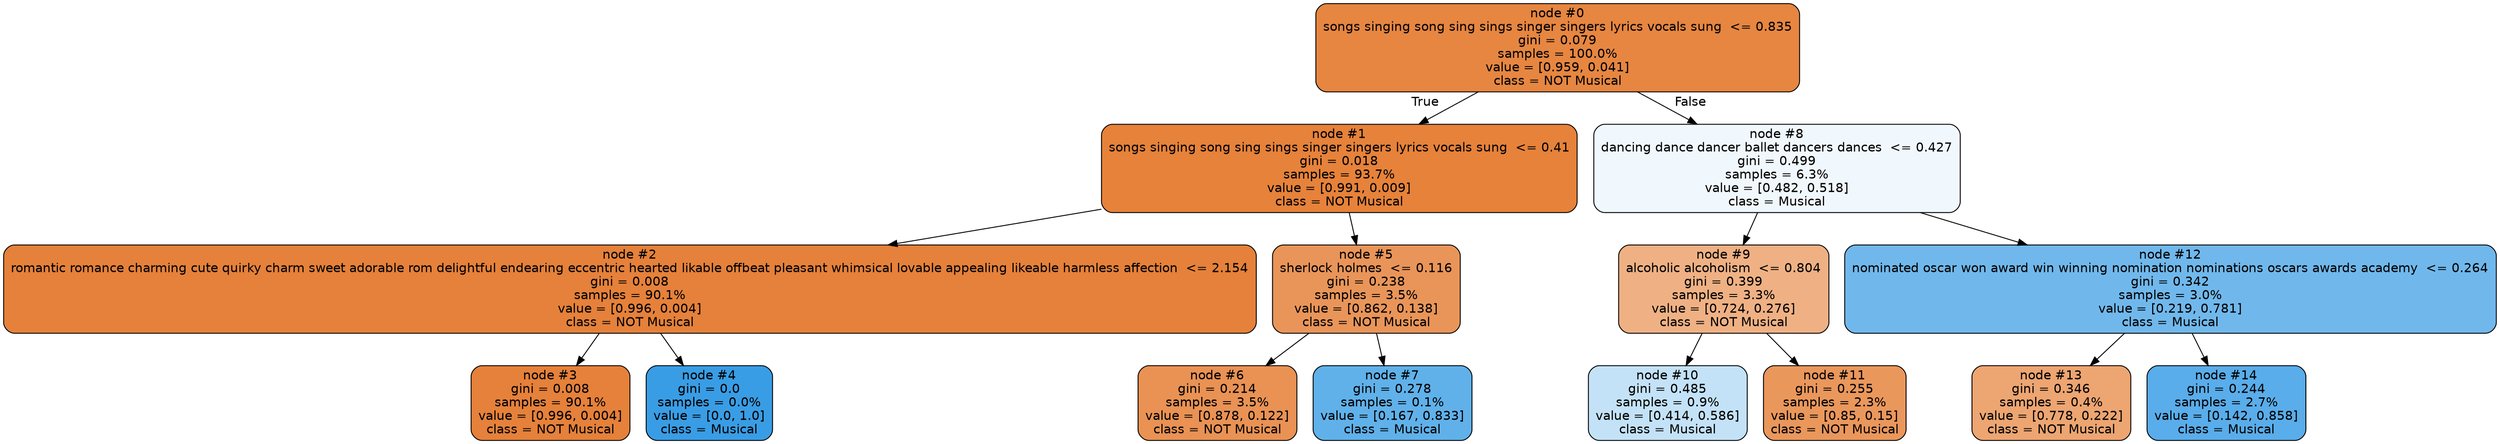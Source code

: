 digraph Tree {
node [shape=box, style="filled, rounded", color="black", fontname=helvetica] ;
edge [fontname=helvetica] ;
0 [label="node #0\nsongs singing song sing sings singer singers lyrics vocals sung  <= 0.835\ngini = 0.079\nsamples = 100.0%\nvalue = [0.959, 0.041]\nclass = NOT Musical", fillcolor="#e58139f4"] ;
1 [label="node #1\nsongs singing song sing sings singer singers lyrics vocals sung  <= 0.41\ngini = 0.018\nsamples = 93.7%\nvalue = [0.991, 0.009]\nclass = NOT Musical", fillcolor="#e58139fd"] ;
0 -> 1 [labeldistance=2.5, labelangle=45, headlabel="True"] ;
2 [label="node #2\nromantic romance charming cute quirky charm sweet adorable rom delightful endearing eccentric hearted likable offbeat pleasant whimsical lovable appealing likeable harmless affection  <= 2.154\ngini = 0.008\nsamples = 90.1%\nvalue = [0.996, 0.004]\nclass = NOT Musical", fillcolor="#e58139fe"] ;
1 -> 2 ;
3 [label="node #3\ngini = 0.008\nsamples = 90.1%\nvalue = [0.996, 0.004]\nclass = NOT Musical", fillcolor="#e58139fe"] ;
2 -> 3 ;
4 [label="node #4\ngini = 0.0\nsamples = 0.0%\nvalue = [0.0, 1.0]\nclass = Musical", fillcolor="#399de5ff"] ;
2 -> 4 ;
5 [label="node #5\nsherlock holmes  <= 0.116\ngini = 0.238\nsamples = 3.5%\nvalue = [0.862, 0.138]\nclass = NOT Musical", fillcolor="#e58139d6"] ;
1 -> 5 ;
6 [label="node #6\ngini = 0.214\nsamples = 3.5%\nvalue = [0.878, 0.122]\nclass = NOT Musical", fillcolor="#e58139dc"] ;
5 -> 6 ;
7 [label="node #7\ngini = 0.278\nsamples = 0.1%\nvalue = [0.167, 0.833]\nclass = Musical", fillcolor="#399de5cc"] ;
5 -> 7 ;
8 [label="node #8\ndancing dance dancer ballet dancers dances  <= 0.427\ngini = 0.499\nsamples = 6.3%\nvalue = [0.482, 0.518]\nclass = Musical", fillcolor="#399de512"] ;
0 -> 8 [labeldistance=2.5, labelangle=-45, headlabel="False"] ;
9 [label="node #9\nalcoholic alcoholism  <= 0.804\ngini = 0.399\nsamples = 3.3%\nvalue = [0.724, 0.276]\nclass = NOT Musical", fillcolor="#e581399e"] ;
8 -> 9 ;
10 [label="node #10\ngini = 0.485\nsamples = 0.9%\nvalue = [0.414, 0.586]\nclass = Musical", fillcolor="#399de54b"] ;
9 -> 10 ;
11 [label="node #11\ngini = 0.255\nsamples = 2.3%\nvalue = [0.85, 0.15]\nclass = NOT Musical", fillcolor="#e58139d2"] ;
9 -> 11 ;
12 [label="node #12\nnominated oscar won award win winning nomination nominations oscars awards academy  <= 0.264\ngini = 0.342\nsamples = 3.0%\nvalue = [0.219, 0.781]\nclass = Musical", fillcolor="#399de5b8"] ;
8 -> 12 ;
13 [label="node #13\ngini = 0.346\nsamples = 0.4%\nvalue = [0.778, 0.222]\nclass = NOT Musical", fillcolor="#e58139b6"] ;
12 -> 13 ;
14 [label="node #14\ngini = 0.244\nsamples = 2.7%\nvalue = [0.142, 0.858]\nclass = Musical", fillcolor="#399de5d5"] ;
12 -> 14 ;
}